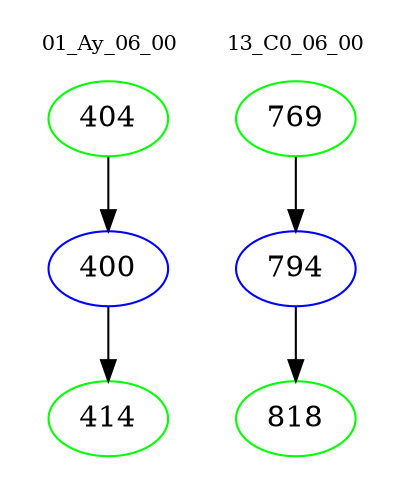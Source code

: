 digraph{
subgraph cluster_0 {
color = white
label = "01_Ay_06_00";
fontsize=10;
T0_404 [label="404", color="green"]
T0_404 -> T0_400 [color="black"]
T0_400 [label="400", color="blue"]
T0_400 -> T0_414 [color="black"]
T0_414 [label="414", color="green"]
}
subgraph cluster_1 {
color = white
label = "13_C0_06_00";
fontsize=10;
T1_769 [label="769", color="green"]
T1_769 -> T1_794 [color="black"]
T1_794 [label="794", color="blue"]
T1_794 -> T1_818 [color="black"]
T1_818 [label="818", color="green"]
}
}
